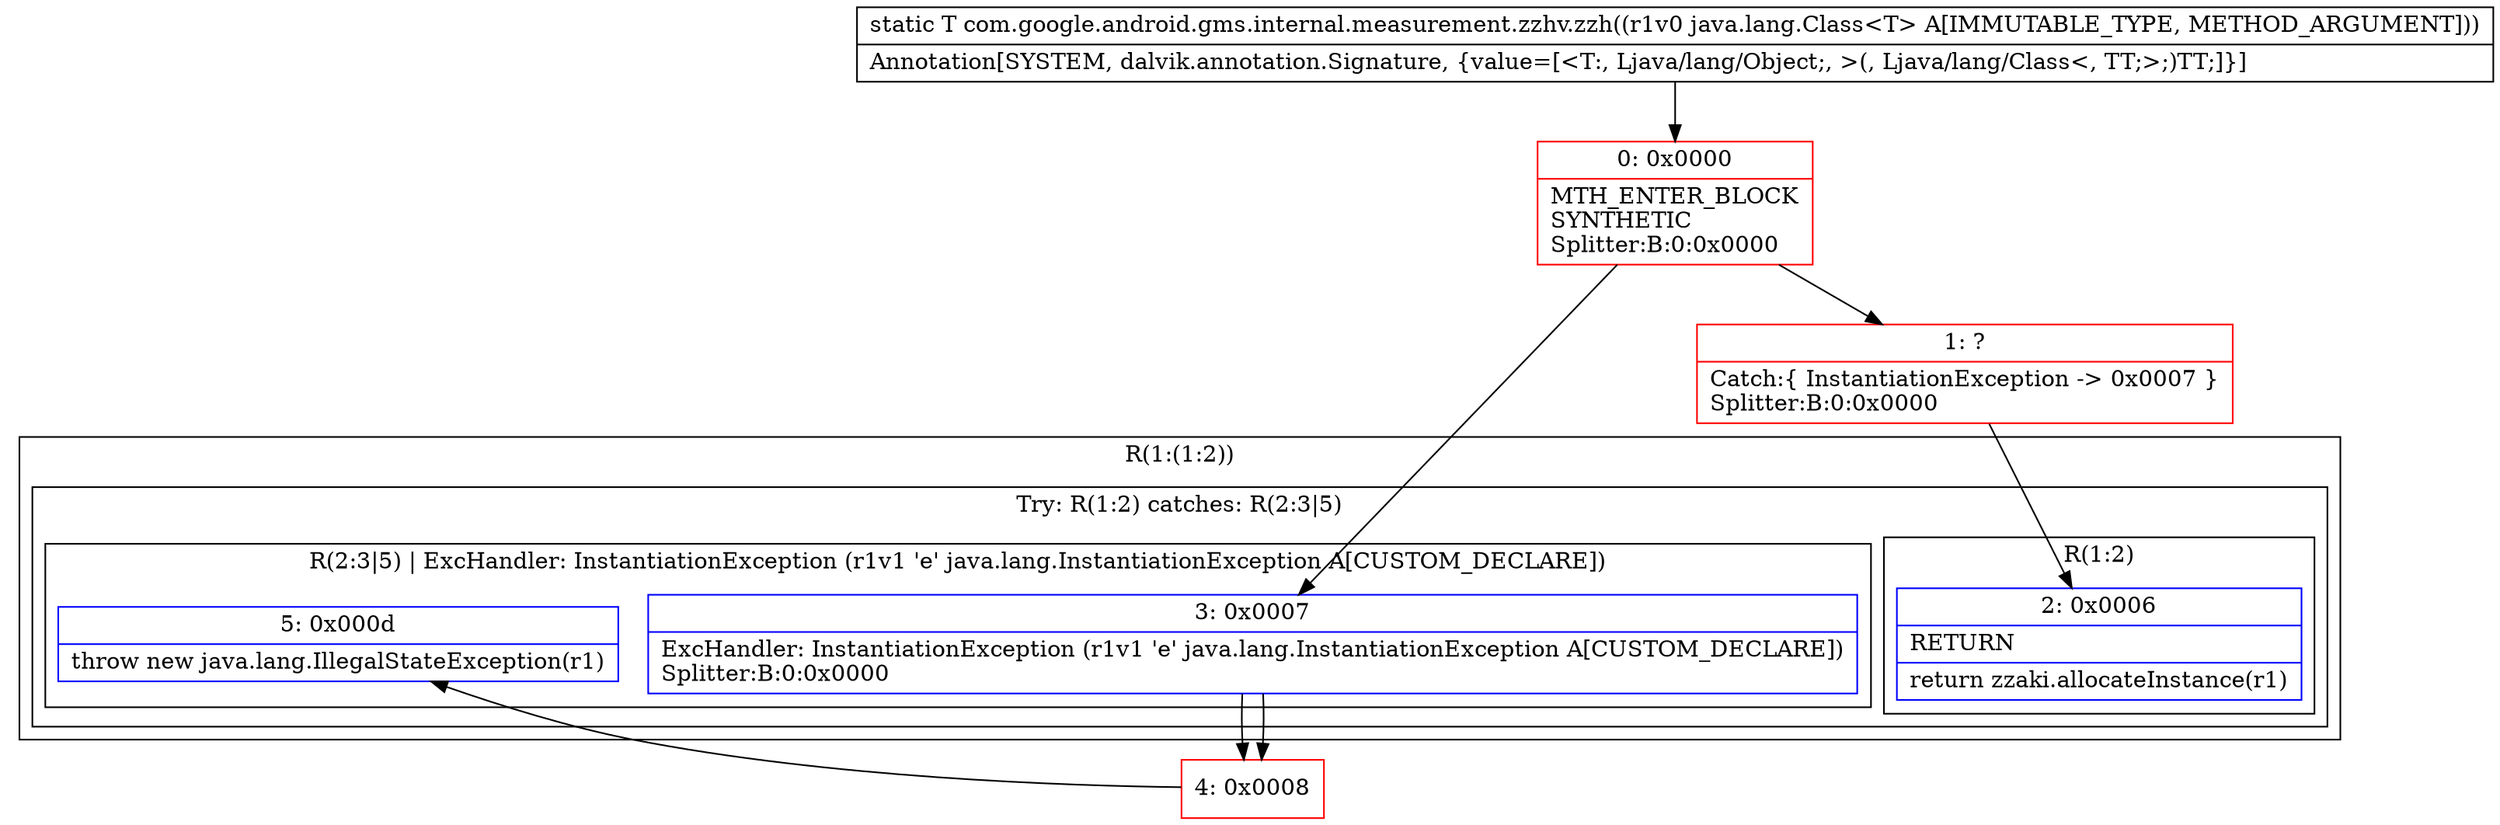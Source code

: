 digraph "CFG forcom.google.android.gms.internal.measurement.zzhv.zzh(Ljava\/lang\/Class;)Ljava\/lang\/Object;" {
subgraph cluster_Region_2124810117 {
label = "R(1:(1:2))";
node [shape=record,color=blue];
subgraph cluster_TryCatchRegion_1141997858 {
label = "Try: R(1:2) catches: R(2:3|5)";
node [shape=record,color=blue];
subgraph cluster_Region_1305721208 {
label = "R(1:2)";
node [shape=record,color=blue];
Node_2 [shape=record,label="{2\:\ 0x0006|RETURN\l|return zzaki.allocateInstance(r1)\l}"];
}
subgraph cluster_Region_556707152 {
label = "R(2:3|5) | ExcHandler: InstantiationException (r1v1 'e' java.lang.InstantiationException A[CUSTOM_DECLARE])\l";
node [shape=record,color=blue];
Node_3 [shape=record,label="{3\:\ 0x0007|ExcHandler: InstantiationException (r1v1 'e' java.lang.InstantiationException A[CUSTOM_DECLARE])\lSplitter:B:0:0x0000\l}"];
Node_5 [shape=record,label="{5\:\ 0x000d|throw new java.lang.IllegalStateException(r1)\l}"];
}
}
}
subgraph cluster_Region_556707152 {
label = "R(2:3|5) | ExcHandler: InstantiationException (r1v1 'e' java.lang.InstantiationException A[CUSTOM_DECLARE])\l";
node [shape=record,color=blue];
Node_3 [shape=record,label="{3\:\ 0x0007|ExcHandler: InstantiationException (r1v1 'e' java.lang.InstantiationException A[CUSTOM_DECLARE])\lSplitter:B:0:0x0000\l}"];
Node_5 [shape=record,label="{5\:\ 0x000d|throw new java.lang.IllegalStateException(r1)\l}"];
}
Node_0 [shape=record,color=red,label="{0\:\ 0x0000|MTH_ENTER_BLOCK\lSYNTHETIC\lSplitter:B:0:0x0000\l}"];
Node_1 [shape=record,color=red,label="{1\:\ ?|Catch:\{ InstantiationException \-\> 0x0007 \}\lSplitter:B:0:0x0000\l}"];
Node_4 [shape=record,color=red,label="{4\:\ 0x0008}"];
MethodNode[shape=record,label="{static T com.google.android.gms.internal.measurement.zzhv.zzh((r1v0 java.lang.Class\<T\> A[IMMUTABLE_TYPE, METHOD_ARGUMENT]))  | Annotation[SYSTEM, dalvik.annotation.Signature, \{value=[\<T:, Ljava\/lang\/Object;, \>(, Ljava\/lang\/Class\<, TT;\>;)TT;]\}]\l}"];
MethodNode -> Node_0;
Node_3 -> Node_4;
Node_3 -> Node_4;
Node_0 -> Node_1;
Node_0 -> Node_3;
Node_1 -> Node_2;
Node_4 -> Node_5;
}

